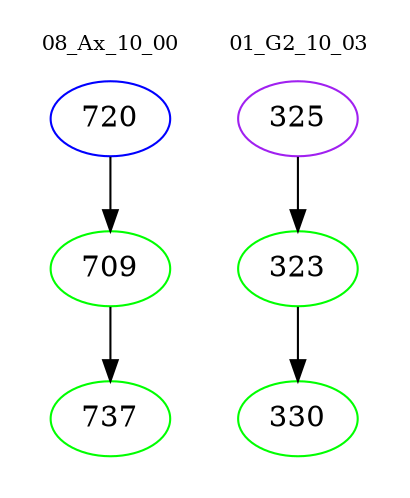 digraph{
subgraph cluster_0 {
color = white
label = "08_Ax_10_00";
fontsize=10;
T0_720 [label="720", color="blue"]
T0_720 -> T0_709 [color="black"]
T0_709 [label="709", color="green"]
T0_709 -> T0_737 [color="black"]
T0_737 [label="737", color="green"]
}
subgraph cluster_1 {
color = white
label = "01_G2_10_03";
fontsize=10;
T1_325 [label="325", color="purple"]
T1_325 -> T1_323 [color="black"]
T1_323 [label="323", color="green"]
T1_323 -> T1_330 [color="black"]
T1_330 [label="330", color="green"]
}
}
